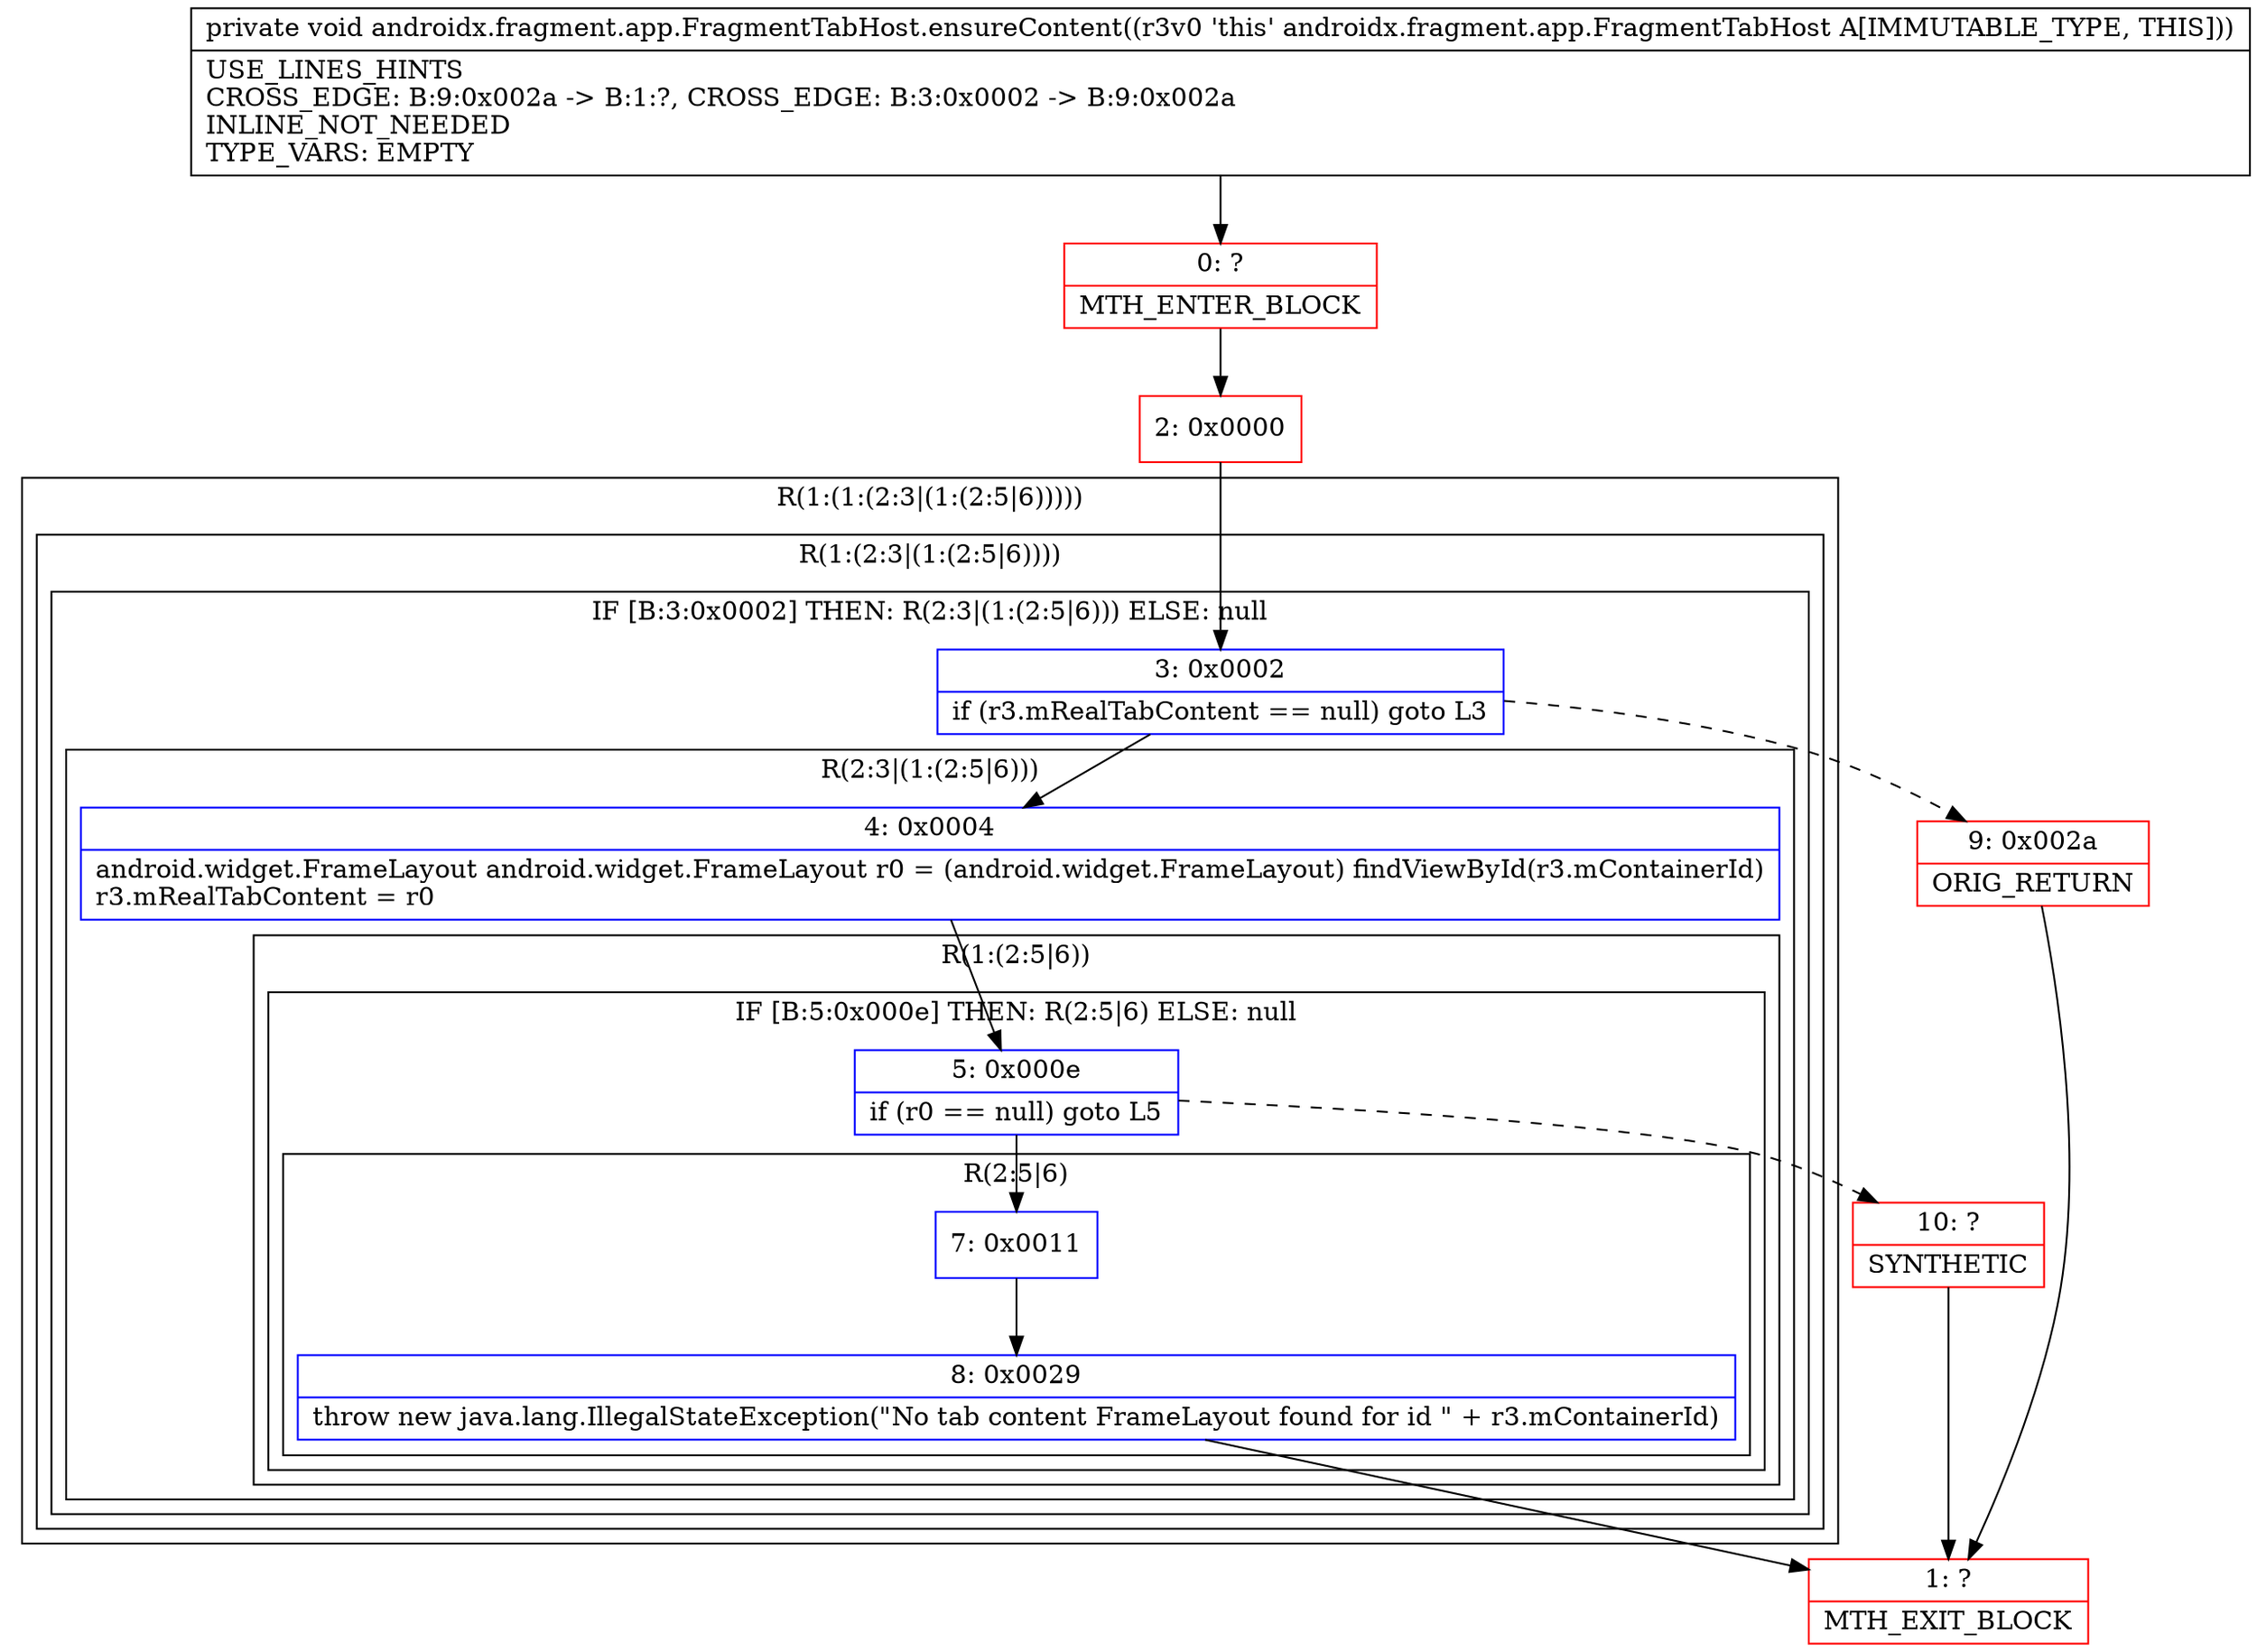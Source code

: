 digraph "CFG forandroidx.fragment.app.FragmentTabHost.ensureContent()V" {
subgraph cluster_Region_1758412373 {
label = "R(1:(1:(2:3|(1:(2:5|6)))))";
node [shape=record,color=blue];
subgraph cluster_Region_384625844 {
label = "R(1:(2:3|(1:(2:5|6))))";
node [shape=record,color=blue];
subgraph cluster_IfRegion_1522864201 {
label = "IF [B:3:0x0002] THEN: R(2:3|(1:(2:5|6))) ELSE: null";
node [shape=record,color=blue];
Node_3 [shape=record,label="{3\:\ 0x0002|if (r3.mRealTabContent == null) goto L3\l}"];
subgraph cluster_Region_1526701667 {
label = "R(2:3|(1:(2:5|6)))";
node [shape=record,color=blue];
Node_4 [shape=record,label="{4\:\ 0x0004|android.widget.FrameLayout android.widget.FrameLayout r0 = (android.widget.FrameLayout) findViewById(r3.mContainerId)\lr3.mRealTabContent = r0\l}"];
subgraph cluster_Region_787549555 {
label = "R(1:(2:5|6))";
node [shape=record,color=blue];
subgraph cluster_IfRegion_735654027 {
label = "IF [B:5:0x000e] THEN: R(2:5|6) ELSE: null";
node [shape=record,color=blue];
Node_5 [shape=record,label="{5\:\ 0x000e|if (r0 == null) goto L5\l}"];
subgraph cluster_Region_1071489902 {
label = "R(2:5|6)";
node [shape=record,color=blue];
Node_7 [shape=record,label="{7\:\ 0x0011}"];
Node_8 [shape=record,label="{8\:\ 0x0029|throw new java.lang.IllegalStateException(\"No tab content FrameLayout found for id \" + r3.mContainerId)\l}"];
}
}
}
}
}
}
}
Node_0 [shape=record,color=red,label="{0\:\ ?|MTH_ENTER_BLOCK\l}"];
Node_2 [shape=record,color=red,label="{2\:\ 0x0000}"];
Node_1 [shape=record,color=red,label="{1\:\ ?|MTH_EXIT_BLOCK\l}"];
Node_10 [shape=record,color=red,label="{10\:\ ?|SYNTHETIC\l}"];
Node_9 [shape=record,color=red,label="{9\:\ 0x002a|ORIG_RETURN\l}"];
MethodNode[shape=record,label="{private void androidx.fragment.app.FragmentTabHost.ensureContent((r3v0 'this' androidx.fragment.app.FragmentTabHost A[IMMUTABLE_TYPE, THIS]))  | USE_LINES_HINTS\lCROSS_EDGE: B:9:0x002a \-\> B:1:?, CROSS_EDGE: B:3:0x0002 \-\> B:9:0x002a\lINLINE_NOT_NEEDED\lTYPE_VARS: EMPTY\l}"];
MethodNode -> Node_0;Node_3 -> Node_4;
Node_3 -> Node_9[style=dashed];
Node_4 -> Node_5;
Node_5 -> Node_7;
Node_5 -> Node_10[style=dashed];
Node_7 -> Node_8;
Node_8 -> Node_1;
Node_0 -> Node_2;
Node_2 -> Node_3;
Node_10 -> Node_1;
Node_9 -> Node_1;
}

